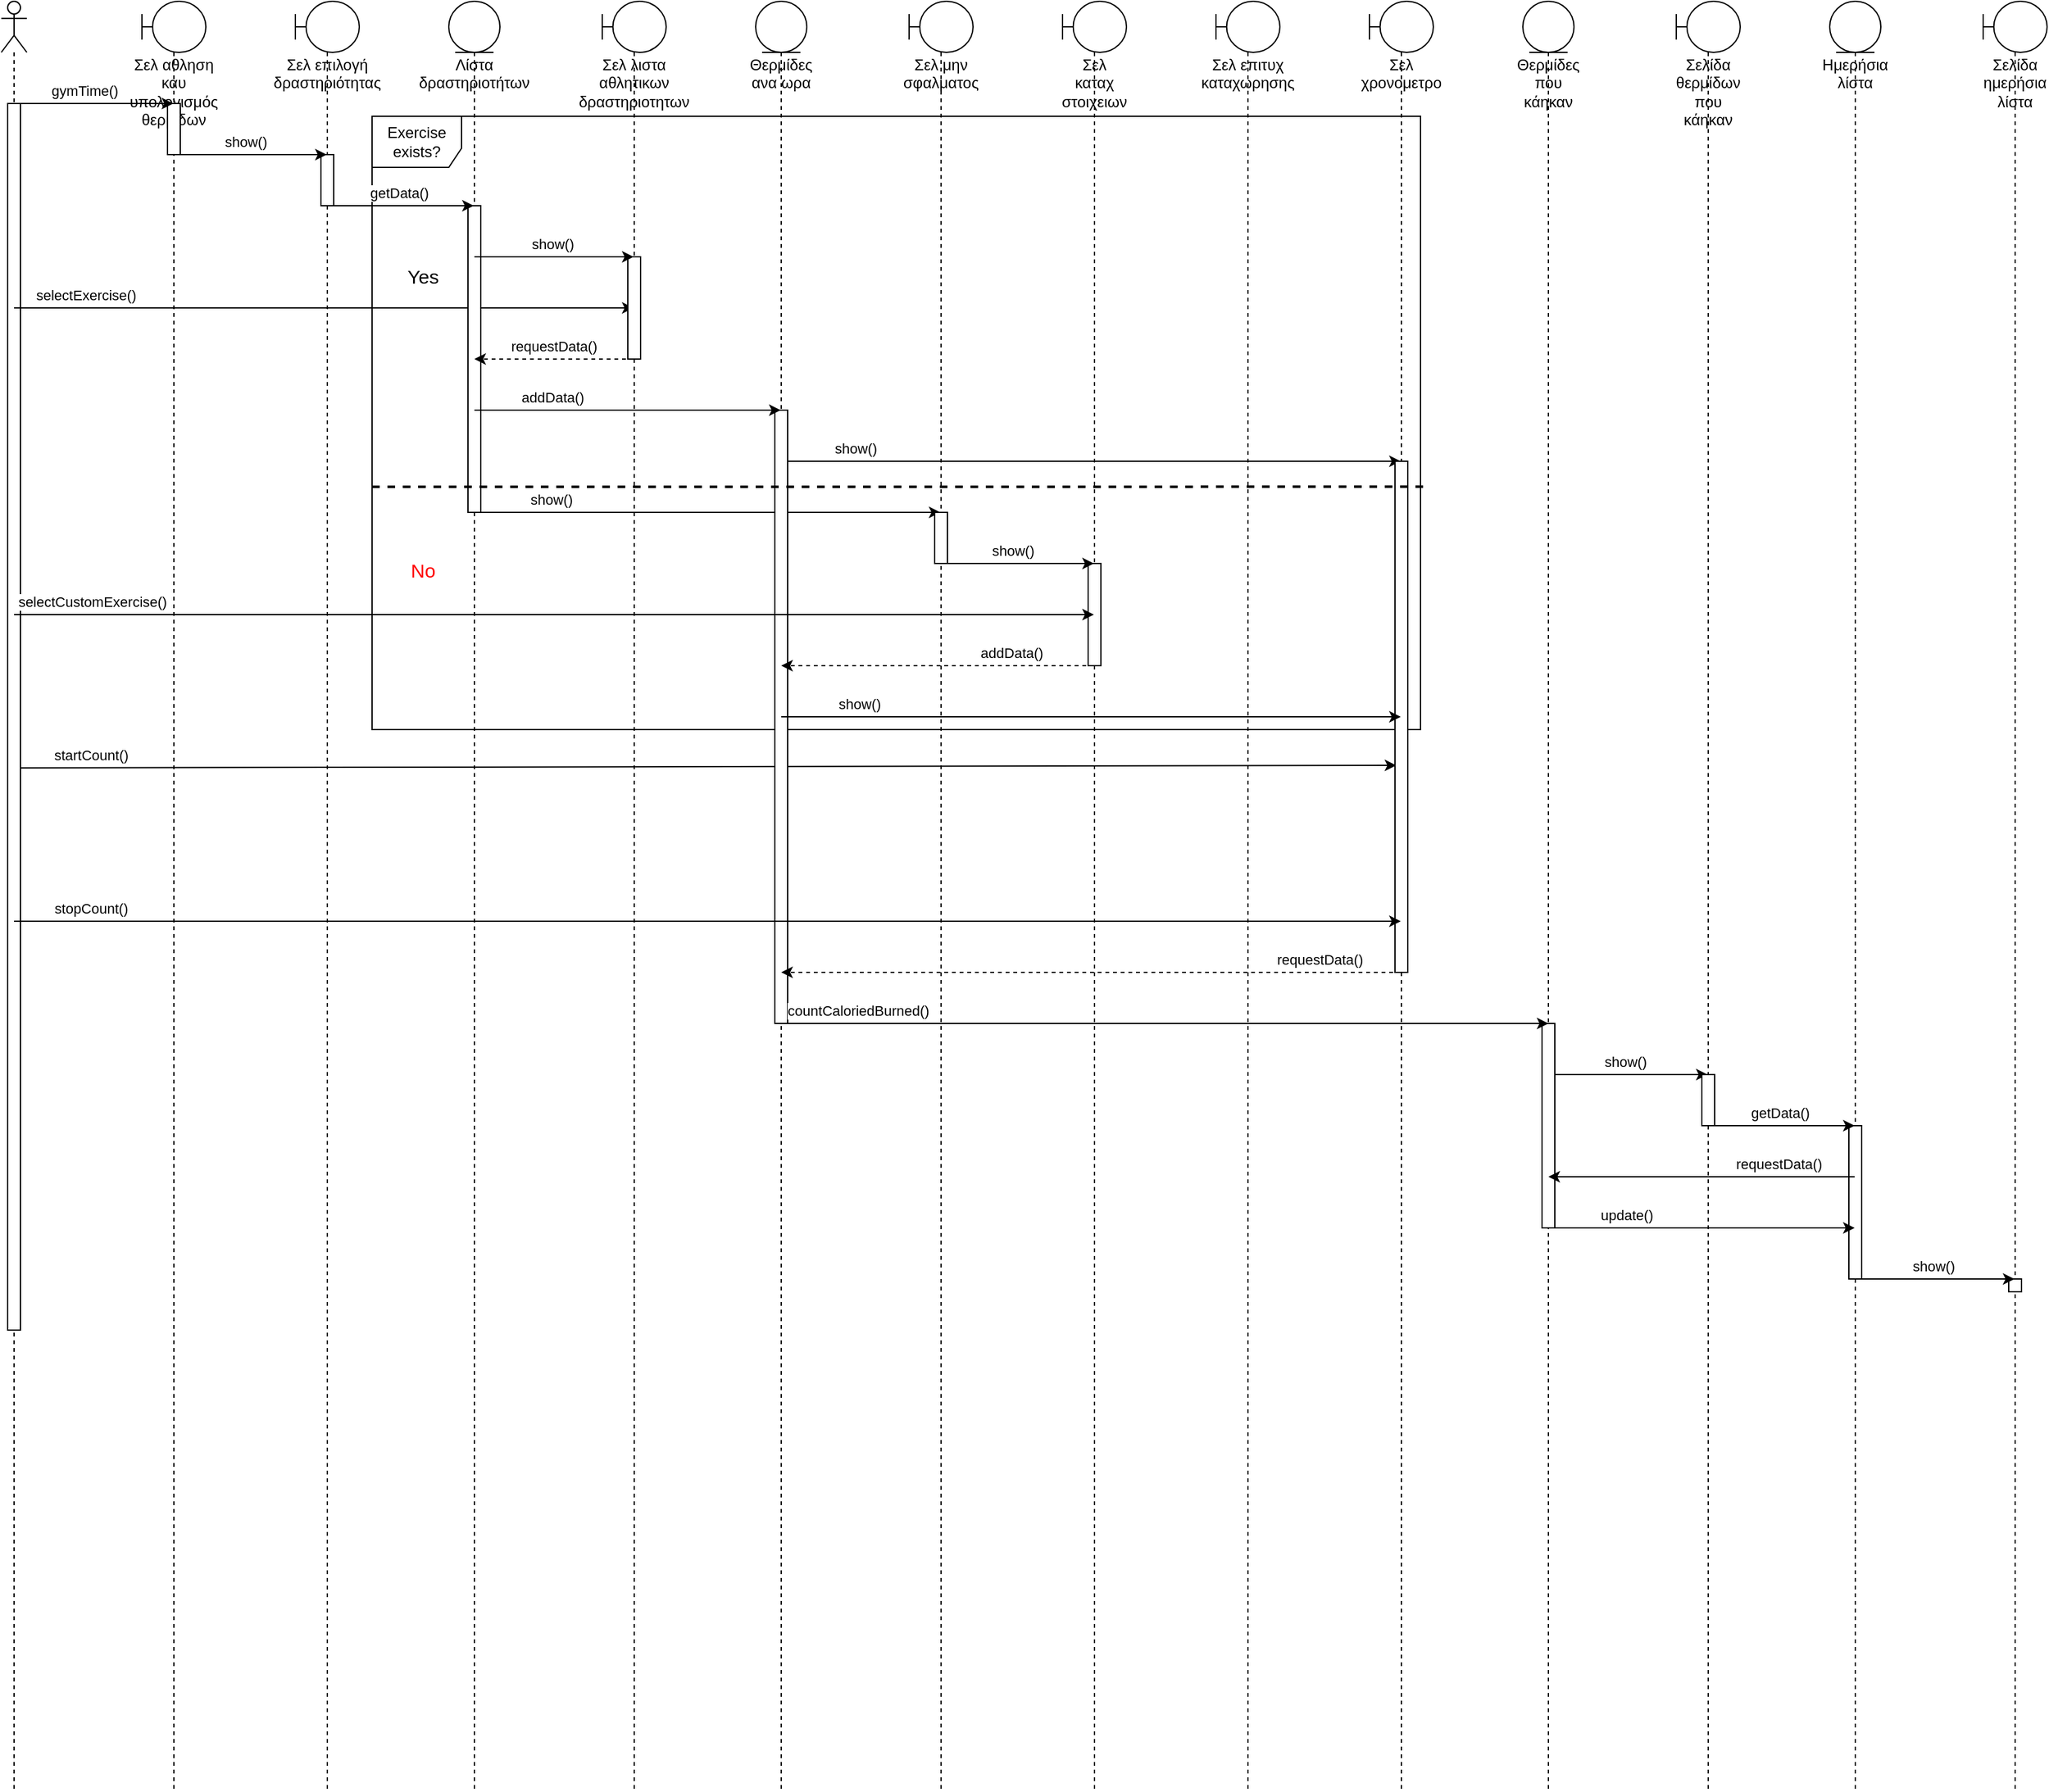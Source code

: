 <mxfile version="20.8.16" type="device"><diagram name="Page-1" id="wWsFcZRIESahufkY478Q"><mxGraphModel dx="2603" dy="844" grid="1" gridSize="10" guides="1" tooltips="1" connect="1" arrows="1" fold="1" page="1" pageScale="1" pageWidth="1169" pageHeight="827" math="0" shadow="0"><root><mxCell id="0"/><mxCell id="1" parent="0"/><mxCell id="-FZS71GP4MmfH_-FZEpz-58" value="Exercise exists?" style="shape=umlFrame;whiteSpace=wrap;html=1;width=70;height=40;" vertex="1" parent="1"><mxGeometry x="-860" y="130" width="820" height="480" as="geometry"/></mxCell><mxCell id="-FZS71GP4MmfH_-FZEpz-1" value="" style="shape=umlLifeline;participant=umlActor;perimeter=lifelinePerimeter;whiteSpace=wrap;html=1;container=1;collapsible=0;recursiveResize=0;verticalAlign=top;spacingTop=36;outlineConnect=0;" vertex="1" parent="1"><mxGeometry x="-1150" y="40" width="20" height="1400" as="geometry"/></mxCell><mxCell id="-FZS71GP4MmfH_-FZEpz-29" value="startCount()" style="endArrow=classic;html=1;rounded=0;entryX=0.1;entryY=0.595;entryDx=0;entryDy=0;entryPerimeter=0;" edge="1" parent="-FZS71GP4MmfH_-FZEpz-1" target="-FZS71GP4MmfH_-FZEpz-53"><mxGeometry x="-0.889" y="10" width="50" height="50" relative="1" as="geometry"><mxPoint x="10" y="600" as="sourcePoint"/><mxPoint x="60" y="550" as="targetPoint"/><mxPoint as="offset"/></mxGeometry></mxCell><mxCell id="-FZS71GP4MmfH_-FZEpz-45" value="" style="html=1;points=[];perimeter=orthogonalPerimeter;" vertex="1" parent="-FZS71GP4MmfH_-FZEpz-1"><mxGeometry x="5" y="80" width="10" height="960" as="geometry"/></mxCell><mxCell id="-FZS71GP4MmfH_-FZEpz-12" value="" style="endArrow=classic;html=1;rounded=0;" edge="1" parent="-FZS71GP4MmfH_-FZEpz-1" target="-FZS71GP4MmfH_-FZEpz-5"><mxGeometry width="50" height="50" relative="1" as="geometry"><mxPoint x="10" y="240" as="sourcePoint"/><mxPoint x="60" y="190" as="targetPoint"/></mxGeometry></mxCell><mxCell id="-FZS71GP4MmfH_-FZEpz-13" value="selectExercise()" style="edgeLabel;html=1;align=center;verticalAlign=middle;resizable=0;points=[];" vertex="1" connectable="0" parent="-FZS71GP4MmfH_-FZEpz-12"><mxGeometry x="-0.769" y="-4" relative="1" as="geometry"><mxPoint y="-14" as="offset"/></mxGeometry></mxCell><mxCell id="-FZS71GP4MmfH_-FZEpz-2" value="Σελ αθληση καυ υπολογισμός θερμίδων&lt;br&gt;" style="shape=umlLifeline;participant=umlBoundary;perimeter=lifelinePerimeter;container=1;collapsible=0;recursiveResize=0;verticalAlign=top;spacingTop=36;outlineConnect=0;size=40;whiteSpace=wrap;html=1;" vertex="1" parent="1"><mxGeometry x="-1040" y="40" width="50" height="1400" as="geometry"/></mxCell><mxCell id="-FZS71GP4MmfH_-FZEpz-46" value="" style="html=1;points=[];perimeter=orthogonalPerimeter;" vertex="1" parent="-FZS71GP4MmfH_-FZEpz-2"><mxGeometry x="20" y="80" width="10" height="40" as="geometry"/></mxCell><mxCell id="-FZS71GP4MmfH_-FZEpz-3" value="Σελ επιλογή δραστηριότητας" style="shape=umlLifeline;participant=umlBoundary;perimeter=lifelinePerimeter;whiteSpace=wrap;html=1;container=1;collapsible=0;recursiveResize=0;verticalAlign=top;spacingTop=36;outlineConnect=0;" vertex="1" parent="1"><mxGeometry x="-920" y="40" width="50" height="1400" as="geometry"/></mxCell><mxCell id="-FZS71GP4MmfH_-FZEpz-47" value="" style="html=1;points=[];perimeter=orthogonalPerimeter;" vertex="1" parent="-FZS71GP4MmfH_-FZEpz-3"><mxGeometry x="20" y="120" width="10" height="40" as="geometry"/></mxCell><mxCell id="-FZS71GP4MmfH_-FZEpz-4" value="Λίστα δραστηριοτήτων" style="shape=umlLifeline;participant=umlEntity;perimeter=lifelinePerimeter;whiteSpace=wrap;html=1;container=1;collapsible=0;recursiveResize=0;verticalAlign=top;spacingTop=36;outlineConnect=0;" vertex="1" parent="1"><mxGeometry x="-800" y="40" width="40" height="1400" as="geometry"/></mxCell><mxCell id="-FZS71GP4MmfH_-FZEpz-48" value="" style="html=1;points=[];perimeter=orthogonalPerimeter;" vertex="1" parent="-FZS71GP4MmfH_-FZEpz-4"><mxGeometry x="15" y="160" width="10" height="240" as="geometry"/></mxCell><mxCell id="-FZS71GP4MmfH_-FZEpz-22" value="show()" style="endArrow=classic;html=1;rounded=0;" edge="1" parent="-FZS71GP4MmfH_-FZEpz-4" target="-FZS71GP4MmfH_-FZEpz-16"><mxGeometry x="-0.671" y="10" width="50" height="50" relative="1" as="geometry"><mxPoint x="20" y="400" as="sourcePoint"/><mxPoint x="70" y="350" as="targetPoint"/><mxPoint as="offset"/></mxGeometry></mxCell><mxCell id="-FZS71GP4MmfH_-FZEpz-5" value="Σελ λιστα αθλητικων δραστηριοτητων" style="shape=umlLifeline;participant=umlBoundary;perimeter=lifelinePerimeter;whiteSpace=wrap;html=1;container=1;collapsible=0;recursiveResize=0;verticalAlign=top;spacingTop=36;outlineConnect=0;" vertex="1" parent="1"><mxGeometry x="-680" y="40" width="50" height="1400" as="geometry"/></mxCell><mxCell id="-FZS71GP4MmfH_-FZEpz-49" value="" style="html=1;points=[];perimeter=orthogonalPerimeter;" vertex="1" parent="-FZS71GP4MmfH_-FZEpz-5"><mxGeometry x="20" y="200" width="10" height="80" as="geometry"/></mxCell><mxCell id="-FZS71GP4MmfH_-FZEpz-6" value="" style="endArrow=classic;html=1;rounded=0;" edge="1" parent="1" source="-FZS71GP4MmfH_-FZEpz-1" target="-FZS71GP4MmfH_-FZEpz-2"><mxGeometry width="50" height="50" relative="1" as="geometry"><mxPoint x="-1120" y="120" as="sourcePoint"/><mxPoint x="-1070" y="70" as="targetPoint"/><Array as="points"><mxPoint x="-1060" y="120"/></Array></mxGeometry></mxCell><mxCell id="-FZS71GP4MmfH_-FZEpz-7" value="gymTime()" style="edgeLabel;html=1;align=center;verticalAlign=middle;resizable=0;points=[];" vertex="1" connectable="0" parent="-FZS71GP4MmfH_-FZEpz-6"><mxGeometry x="-0.128" y="1" relative="1" as="geometry"><mxPoint y="-9" as="offset"/></mxGeometry></mxCell><mxCell id="-FZS71GP4MmfH_-FZEpz-8" value="show()" style="endArrow=classic;html=1;rounded=0;" edge="1" parent="1" source="-FZS71GP4MmfH_-FZEpz-2" target="-FZS71GP4MmfH_-FZEpz-3"><mxGeometry x="-0.075" y="10" width="50" height="50" relative="1" as="geometry"><mxPoint x="-980" y="180" as="sourcePoint"/><mxPoint x="-930" y="130" as="targetPoint"/><Array as="points"><mxPoint x="-960" y="160"/></Array><mxPoint as="offset"/></mxGeometry></mxCell><mxCell id="-FZS71GP4MmfH_-FZEpz-9" value="getData()" style="endArrow=classic;html=1;rounded=0;" edge="1" parent="1" source="-FZS71GP4MmfH_-FZEpz-3" target="-FZS71GP4MmfH_-FZEpz-4"><mxGeometry x="-0.035" y="10" width="50" height="50" relative="1" as="geometry"><mxPoint x="-860" y="210" as="sourcePoint"/><mxPoint x="-810" y="160" as="targetPoint"/><Array as="points"><mxPoint x="-840" y="200"/></Array><mxPoint x="1" as="offset"/></mxGeometry></mxCell><mxCell id="-FZS71GP4MmfH_-FZEpz-10" value="show()" style="endArrow=classic;html=1;rounded=0;" edge="1" parent="1" source="-FZS71GP4MmfH_-FZEpz-4" target="-FZS71GP4MmfH_-FZEpz-5"><mxGeometry x="-0.032" y="10" width="50" height="50" relative="1" as="geometry"><mxPoint x="-780" y="240" as="sourcePoint"/><mxPoint x="-730" y="190" as="targetPoint"/><Array as="points"><mxPoint x="-720" y="240"/></Array><mxPoint as="offset"/></mxGeometry></mxCell><mxCell id="-FZS71GP4MmfH_-FZEpz-11" value="Θερμίδες ανα ωρα" style="shape=umlLifeline;participant=umlEntity;perimeter=lifelinePerimeter;whiteSpace=wrap;html=1;container=1;collapsible=0;recursiveResize=0;verticalAlign=top;spacingTop=36;outlineConnect=0;" vertex="1" parent="1"><mxGeometry x="-560" y="40" width="40" height="1400" as="geometry"/></mxCell><mxCell id="-FZS71GP4MmfH_-FZEpz-20" value="" style="endArrow=classic;html=1;rounded=0;" edge="1" parent="-FZS71GP4MmfH_-FZEpz-11" target="-FZS71GP4MmfH_-FZEpz-19"><mxGeometry width="50" height="50" relative="1" as="geometry"><mxPoint x="20" y="360" as="sourcePoint"/><mxPoint x="70" y="310" as="targetPoint"/></mxGeometry></mxCell><mxCell id="-FZS71GP4MmfH_-FZEpz-21" value="show()" style="edgeLabel;html=1;align=center;verticalAlign=middle;resizable=0;points=[];" vertex="1" connectable="0" parent="-FZS71GP4MmfH_-FZEpz-20"><mxGeometry x="-0.761" y="2" relative="1" as="geometry"><mxPoint y="-8" as="offset"/></mxGeometry></mxCell><mxCell id="-FZS71GP4MmfH_-FZEpz-50" value="" style="html=1;points=[];perimeter=orthogonalPerimeter;" vertex="1" parent="-FZS71GP4MmfH_-FZEpz-11"><mxGeometry x="15" y="320" width="10" height="480" as="geometry"/></mxCell><mxCell id="-FZS71GP4MmfH_-FZEpz-14" value="requestData()" style="endArrow=classic;html=1;rounded=0;dashed=1;" edge="1" parent="1" source="-FZS71GP4MmfH_-FZEpz-5" target="-FZS71GP4MmfH_-FZEpz-4"><mxGeometry x="0.032" y="-10" width="50" height="50" relative="1" as="geometry"><mxPoint x="-730" y="370" as="sourcePoint"/><mxPoint x="-680" y="320" as="targetPoint"/><Array as="points"><mxPoint x="-730" y="320"/></Array><mxPoint x="1" as="offset"/></mxGeometry></mxCell><mxCell id="-FZS71GP4MmfH_-FZEpz-15" value="addData()" style="endArrow=classic;html=1;rounded=0;" edge="1" parent="1" source="-FZS71GP4MmfH_-FZEpz-4" target="-FZS71GP4MmfH_-FZEpz-11"><mxGeometry x="-0.496" y="10" width="50" height="50" relative="1" as="geometry"><mxPoint x="-740" y="390" as="sourcePoint"/><mxPoint x="-690" y="340" as="targetPoint"/><Array as="points"><mxPoint x="-620" y="360"/></Array><mxPoint as="offset"/></mxGeometry></mxCell><mxCell id="-FZS71GP4MmfH_-FZEpz-16" value="Σελ μην σφαλματος" style="shape=umlLifeline;participant=umlBoundary;perimeter=lifelinePerimeter;whiteSpace=wrap;html=1;container=1;collapsible=0;recursiveResize=0;verticalAlign=top;spacingTop=36;outlineConnect=0;" vertex="1" parent="1"><mxGeometry x="-440" y="40" width="50" height="1400" as="geometry"/></mxCell><mxCell id="-FZS71GP4MmfH_-FZEpz-51" value="" style="html=1;points=[];perimeter=orthogonalPerimeter;" vertex="1" parent="-FZS71GP4MmfH_-FZEpz-16"><mxGeometry x="20" y="400" width="10" height="40" as="geometry"/></mxCell><mxCell id="-FZS71GP4MmfH_-FZEpz-17" value="Σελ καταχ στοιχειων" style="shape=umlLifeline;participant=umlBoundary;perimeter=lifelinePerimeter;whiteSpace=wrap;html=1;container=1;collapsible=0;recursiveResize=0;verticalAlign=top;spacingTop=36;outlineConnect=0;" vertex="1" parent="1"><mxGeometry x="-320" y="40" width="50" height="1400" as="geometry"/></mxCell><mxCell id="-FZS71GP4MmfH_-FZEpz-52" value="" style="html=1;points=[];perimeter=orthogonalPerimeter;" vertex="1" parent="-FZS71GP4MmfH_-FZEpz-17"><mxGeometry x="20" y="440" width="10" height="80" as="geometry"/></mxCell><mxCell id="-FZS71GP4MmfH_-FZEpz-18" value="Σελ επιτυχ καταχωρησης" style="shape=umlLifeline;participant=umlBoundary;perimeter=lifelinePerimeter;whiteSpace=wrap;html=1;container=1;collapsible=0;recursiveResize=0;verticalAlign=top;spacingTop=36;outlineConnect=0;" vertex="1" parent="1"><mxGeometry x="-200" y="40" width="50" height="1400" as="geometry"/></mxCell><mxCell id="-FZS71GP4MmfH_-FZEpz-19" value="Σελ χρονομετρο" style="shape=umlLifeline;participant=umlBoundary;perimeter=lifelinePerimeter;whiteSpace=wrap;html=1;container=1;collapsible=0;recursiveResize=0;verticalAlign=top;spacingTop=36;outlineConnect=0;" vertex="1" parent="1"><mxGeometry x="-80" y="40" width="50" height="1400" as="geometry"/></mxCell><mxCell id="-FZS71GP4MmfH_-FZEpz-53" value="" style="html=1;points=[];perimeter=orthogonalPerimeter;" vertex="1" parent="-FZS71GP4MmfH_-FZEpz-19"><mxGeometry x="20" y="360" width="10" height="400" as="geometry"/></mxCell><mxCell id="-FZS71GP4MmfH_-FZEpz-23" value="show()" style="endArrow=classic;html=1;rounded=0;" edge="1" parent="1" source="-FZS71GP4MmfH_-FZEpz-16" target="-FZS71GP4MmfH_-FZEpz-17"><mxGeometry x="-0.075" y="10" width="50" height="50" relative="1" as="geometry"><mxPoint x="-390" y="520" as="sourcePoint"/><mxPoint x="-340" y="470" as="targetPoint"/><Array as="points"><mxPoint x="-350" y="480"/></Array><mxPoint as="offset"/></mxGeometry></mxCell><mxCell id="-FZS71GP4MmfH_-FZEpz-24" value="addData()" style="endArrow=classic;html=1;rounded=0;dashed=1;" edge="1" parent="1" source="-FZS71GP4MmfH_-FZEpz-17" target="-FZS71GP4MmfH_-FZEpz-11"><mxGeometry x="-0.473" y="-10" width="50" height="50" relative="1" as="geometry"><mxPoint x="-380" y="640" as="sourcePoint"/><mxPoint x="-140" y="640" as="targetPoint"/><Array as="points"><mxPoint x="-390" y="560"/></Array><mxPoint as="offset"/></mxGeometry></mxCell><mxCell id="-FZS71GP4MmfH_-FZEpz-25" value="show()" style="endArrow=classic;html=1;rounded=0;" edge="1" parent="1" source="-FZS71GP4MmfH_-FZEpz-11" target="-FZS71GP4MmfH_-FZEpz-19"><mxGeometry x="-0.75" y="10" width="50" height="50" relative="1" as="geometry"><mxPoint x="-540" y="560" as="sourcePoint"/><mxPoint x="-55.5" y="560" as="targetPoint"/><Array as="points"><mxPoint x="-320" y="600"/></Array><mxPoint as="offset"/></mxGeometry></mxCell><mxCell id="-FZS71GP4MmfH_-FZEpz-27" value="" style="endArrow=classic;html=1;rounded=0;" edge="1" parent="1" source="-FZS71GP4MmfH_-FZEpz-1" target="-FZS71GP4MmfH_-FZEpz-17"><mxGeometry width="50" height="50" relative="1" as="geometry"><mxPoint x="-1137.25" y="480" as="sourcePoint"/><mxPoint x="-600" y="480" as="targetPoint"/><Array as="points"><mxPoint x="-710" y="520"/></Array></mxGeometry></mxCell><mxCell id="-FZS71GP4MmfH_-FZEpz-28" value="selectCustomExercise()" style="edgeLabel;html=1;align=center;verticalAlign=middle;resizable=0;points=[];" vertex="1" connectable="0" parent="-FZS71GP4MmfH_-FZEpz-27"><mxGeometry x="-0.769" y="-4" relative="1" as="geometry"><mxPoint x="-37" y="-14" as="offset"/></mxGeometry></mxCell><mxCell id="-FZS71GP4MmfH_-FZEpz-30" value="stopCount()" style="endArrow=classic;html=1;rounded=0;" edge="1" parent="1"><mxGeometry x="-0.889" y="10" width="50" height="50" relative="1" as="geometry"><mxPoint x="-1140" y="760" as="sourcePoint"/><mxPoint x="-55.5" y="760" as="targetPoint"/><mxPoint as="offset"/></mxGeometry></mxCell><mxCell id="-FZS71GP4MmfH_-FZEpz-31" value="requestData()" style="endArrow=classic;html=1;rounded=0;dashed=1;" edge="1" parent="1" source="-FZS71GP4MmfH_-FZEpz-19" target="-FZS71GP4MmfH_-FZEpz-11"><mxGeometry x="-0.734" y="-10" width="50" height="50" relative="1" as="geometry"><mxPoint x="-100" y="850" as="sourcePoint"/><mxPoint x="-50" y="800" as="targetPoint"/><Array as="points"><mxPoint x="-240" y="800"/></Array><mxPoint x="1" as="offset"/></mxGeometry></mxCell><mxCell id="-FZS71GP4MmfH_-FZEpz-33" value="Θερμίδες που κάηκαν" style="shape=umlLifeline;participant=umlEntity;perimeter=lifelinePerimeter;whiteSpace=wrap;html=1;container=1;collapsible=0;recursiveResize=0;verticalAlign=top;spacingTop=36;outlineConnect=0;" vertex="1" parent="1"><mxGeometry x="40" y="40" width="40" height="1400" as="geometry"/></mxCell><mxCell id="-FZS71GP4MmfH_-FZEpz-39" value="show()" style="endArrow=classic;html=1;rounded=0;" edge="1" parent="-FZS71GP4MmfH_-FZEpz-33" target="-FZS71GP4MmfH_-FZEpz-34"><mxGeometry x="-0.036" y="10" width="50" height="50" relative="1" as="geometry"><mxPoint x="20" y="840" as="sourcePoint"/><mxPoint x="70" y="790" as="targetPoint"/><mxPoint as="offset"/></mxGeometry></mxCell><mxCell id="-FZS71GP4MmfH_-FZEpz-54" value="" style="html=1;points=[];perimeter=orthogonalPerimeter;" vertex="1" parent="-FZS71GP4MmfH_-FZEpz-33"><mxGeometry x="15" y="800" width="10" height="160" as="geometry"/></mxCell><mxCell id="-FZS71GP4MmfH_-FZEpz-34" value="Σελίδα θερμίδων που κάηκαν" style="shape=umlLifeline;participant=umlBoundary;perimeter=lifelinePerimeter;whiteSpace=wrap;html=1;container=1;collapsible=0;recursiveResize=0;verticalAlign=top;spacingTop=36;outlineConnect=0;" vertex="1" parent="1"><mxGeometry x="160" y="40" width="50" height="1400" as="geometry"/></mxCell><mxCell id="-FZS71GP4MmfH_-FZEpz-55" value="" style="html=1;points=[];perimeter=orthogonalPerimeter;" vertex="1" parent="-FZS71GP4MmfH_-FZEpz-34"><mxGeometry x="20" y="840" width="10" height="40" as="geometry"/></mxCell><mxCell id="-FZS71GP4MmfH_-FZEpz-35" value="Ημερήσια λίστα" style="shape=umlLifeline;participant=umlEntity;perimeter=lifelinePerimeter;whiteSpace=wrap;html=1;container=1;collapsible=0;recursiveResize=0;verticalAlign=top;spacingTop=36;outlineConnect=0;" vertex="1" parent="1"><mxGeometry x="280" y="40" width="40" height="1400" as="geometry"/></mxCell><mxCell id="-FZS71GP4MmfH_-FZEpz-56" value="" style="html=1;points=[];perimeter=orthogonalPerimeter;" vertex="1" parent="-FZS71GP4MmfH_-FZEpz-35"><mxGeometry x="15" y="880" width="10" height="120" as="geometry"/></mxCell><mxCell id="-FZS71GP4MmfH_-FZEpz-36" value="Σελίδα ημερήσια λίστα" style="shape=umlLifeline;participant=umlBoundary;perimeter=lifelinePerimeter;whiteSpace=wrap;html=1;container=1;collapsible=0;recursiveResize=0;verticalAlign=top;spacingTop=36;outlineConnect=0;" vertex="1" parent="1"><mxGeometry x="400" y="40" width="50" height="1400" as="geometry"/></mxCell><mxCell id="-FZS71GP4MmfH_-FZEpz-57" value="" style="html=1;points=[];perimeter=orthogonalPerimeter;" vertex="1" parent="-FZS71GP4MmfH_-FZEpz-36"><mxGeometry x="20" y="1000" width="10" height="10" as="geometry"/></mxCell><mxCell id="-FZS71GP4MmfH_-FZEpz-37" value="" style="endArrow=classic;html=1;rounded=0;" edge="1" parent="1"><mxGeometry width="50" height="50" relative="1" as="geometry"><mxPoint x="-540" y="840" as="sourcePoint"/><mxPoint x="60" y="840" as="targetPoint"/></mxGeometry></mxCell><mxCell id="-FZS71GP4MmfH_-FZEpz-38" value="countCaloriedBurned()" style="edgeLabel;html=1;align=center;verticalAlign=middle;resizable=0;points=[];" vertex="1" connectable="0" parent="-FZS71GP4MmfH_-FZEpz-37"><mxGeometry x="-0.783" y="-1" relative="1" as="geometry"><mxPoint x="-5" y="-11" as="offset"/></mxGeometry></mxCell><mxCell id="-FZS71GP4MmfH_-FZEpz-41" value="getData()" style="endArrow=classic;html=1;rounded=0;" edge="1" parent="1" source="-FZS71GP4MmfH_-FZEpz-34" target="-FZS71GP4MmfH_-FZEpz-35"><mxGeometry x="-0.035" y="10" width="50" height="50" relative="1" as="geometry"><mxPoint x="220" y="960" as="sourcePoint"/><mxPoint x="270" y="910" as="targetPoint"/><Array as="points"><mxPoint x="240" y="920"/></Array><mxPoint x="1" as="offset"/></mxGeometry></mxCell><mxCell id="-FZS71GP4MmfH_-FZEpz-42" value="requestData()" style="endArrow=classic;html=1;rounded=0;" edge="1" parent="1" source="-FZS71GP4MmfH_-FZEpz-35" target="-FZS71GP4MmfH_-FZEpz-33"><mxGeometry x="-0.504" y="-10" width="50" height="50" relative="1" as="geometry"><mxPoint x="230" y="1040" as="sourcePoint"/><mxPoint x="280" y="990" as="targetPoint"/><Array as="points"><mxPoint x="170" y="960"/></Array><mxPoint as="offset"/></mxGeometry></mxCell><mxCell id="-FZS71GP4MmfH_-FZEpz-43" value="update()" style="endArrow=classic;html=1;rounded=0;" edge="1" parent="1" source="-FZS71GP4MmfH_-FZEpz-33" target="-FZS71GP4MmfH_-FZEpz-35"><mxGeometry x="-0.496" y="10" width="50" height="50" relative="1" as="geometry"><mxPoint x="120" y="1040" as="sourcePoint"/><mxPoint x="170" y="990" as="targetPoint"/><Array as="points"><mxPoint x="160" y="1000"/></Array><mxPoint as="offset"/></mxGeometry></mxCell><mxCell id="-FZS71GP4MmfH_-FZEpz-44" value="show()" style="endArrow=classic;html=1;rounded=0;" edge="1" parent="1" source="-FZS71GP4MmfH_-FZEpz-35" target="-FZS71GP4MmfH_-FZEpz-36"><mxGeometry x="-0.032" y="10" width="50" height="50" relative="1" as="geometry"><mxPoint x="330" y="1050" as="sourcePoint"/><mxPoint x="380" y="1000" as="targetPoint"/><Array as="points"><mxPoint x="360" y="1040"/></Array><mxPoint as="offset"/></mxGeometry></mxCell><mxCell id="-FZS71GP4MmfH_-FZEpz-60" value="" style="endArrow=none;dashed=1;html=1;rounded=0;entryX=1.004;entryY=0.604;entryDx=0;entryDy=0;entryPerimeter=0;strokeWidth=2;" edge="1" parent="1" target="-FZS71GP4MmfH_-FZEpz-58"><mxGeometry width="50" height="50" relative="1" as="geometry"><mxPoint x="-860" y="420" as="sourcePoint"/><mxPoint x="-810" y="370" as="targetPoint"/></mxGeometry></mxCell><mxCell id="-FZS71GP4MmfH_-FZEpz-61" value="Yes" style="text;html=1;strokeColor=none;fillColor=none;align=center;verticalAlign=middle;whiteSpace=wrap;rounded=0;fontSize=15;" vertex="1" parent="1"><mxGeometry x="-850" y="240" width="60" height="30" as="geometry"/></mxCell><mxCell id="-FZS71GP4MmfH_-FZEpz-62" value="&lt;font color=&quot;#ff0000&quot;&gt;No&lt;/font&gt;" style="text;html=1;strokeColor=none;fillColor=none;align=center;verticalAlign=middle;whiteSpace=wrap;rounded=0;fontSize=15;" vertex="1" parent="1"><mxGeometry x="-850" y="470" width="60" height="30" as="geometry"/></mxCell></root></mxGraphModel></diagram></mxfile>